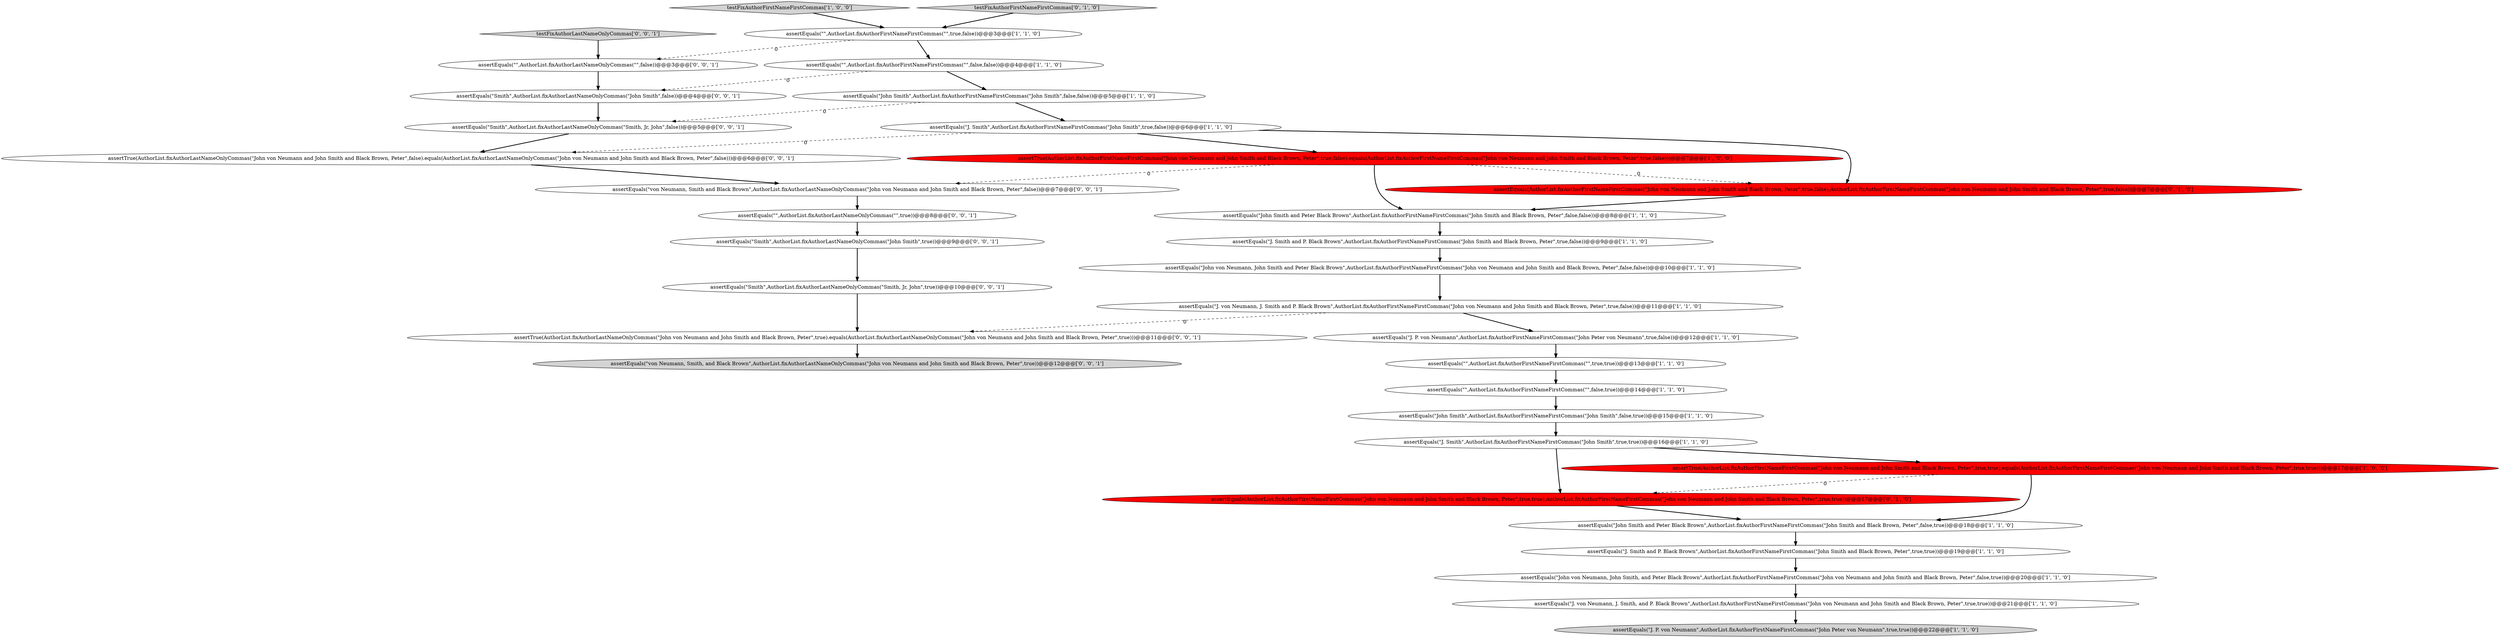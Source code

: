 digraph {
16 [style = filled, label = "assertEquals(\"J. von Neumann, J. Smith, and P. Black Brown\",AuthorList.fixAuthorFirstNameFirstCommas(\"John von Neumann and John Smith and Black Brown, Peter\",true,true))@@@21@@@['1', '1', '0']", fillcolor = white, shape = ellipse image = "AAA0AAABBB1BBB"];
21 [style = filled, label = "assertEquals(AuthorList.fixAuthorFirstNameFirstCommas(\"John von Neumann and John Smith and Black Brown, Peter\",true,true),AuthorList.fixAuthorFirstNameFirstCommas(\"John von Neumann and John Smith and Black Brown, Peter\",true,true))@@@17@@@['0', '1', '0']", fillcolor = red, shape = ellipse image = "AAA1AAABBB2BBB"];
34 [style = filled, label = "assertEquals(\"von Neumann, Smith and Black Brown\",AuthorList.fixAuthorLastNameOnlyCommas(\"John von Neumann and John Smith and Black Brown, Peter\",false))@@@7@@@['0', '0', '1']", fillcolor = white, shape = ellipse image = "AAA0AAABBB3BBB"];
32 [style = filled, label = "assertEquals(\"von Neumann, Smith, and Black Brown\",AuthorList.fixAuthorLastNameOnlyCommas(\"John von Neumann and John Smith and Black Brown, Peter\",true))@@@12@@@['0', '0', '1']", fillcolor = lightgray, shape = ellipse image = "AAA0AAABBB3BBB"];
8 [style = filled, label = "assertEquals(\"J. P. von Neumann\",AuthorList.fixAuthorFirstNameFirstCommas(\"John Peter von Neumann\",true,true))@@@22@@@['1', '1', '0']", fillcolor = lightgray, shape = ellipse image = "AAA0AAABBB1BBB"];
0 [style = filled, label = "assertEquals(\"\",AuthorList.fixAuthorFirstNameFirstCommas(\"\",false,false))@@@4@@@['1', '1', '0']", fillcolor = white, shape = ellipse image = "AAA0AAABBB1BBB"];
9 [style = filled, label = "testFixAuthorFirstNameFirstCommas['1', '0', '0']", fillcolor = lightgray, shape = diamond image = "AAA0AAABBB1BBB"];
30 [style = filled, label = "assertTrue(AuthorList.fixAuthorLastNameOnlyCommas(\"John von Neumann and John Smith and Black Brown, Peter\",true).equals(AuthorList.fixAuthorLastNameOnlyCommas(\"John von Neumann and John Smith and Black Brown, Peter\",true)))@@@11@@@['0', '0', '1']", fillcolor = white, shape = ellipse image = "AAA0AAABBB3BBB"];
14 [style = filled, label = "assertEquals(\"\",AuthorList.fixAuthorFirstNameFirstCommas(\"\",false,true))@@@14@@@['1', '1', '0']", fillcolor = white, shape = ellipse image = "AAA0AAABBB1BBB"];
4 [style = filled, label = "assertEquals(\"John von Neumann, John Smith and Peter Black Brown\",AuthorList.fixAuthorFirstNameFirstCommas(\"John von Neumann and John Smith and Black Brown, Peter\",false,false))@@@10@@@['1', '1', '0']", fillcolor = white, shape = ellipse image = "AAA0AAABBB1BBB"];
6 [style = filled, label = "assertEquals(\"John Smith and Peter Black Brown\",AuthorList.fixAuthorFirstNameFirstCommas(\"John Smith and Black Brown, Peter\",false,false))@@@8@@@['1', '1', '0']", fillcolor = white, shape = ellipse image = "AAA0AAABBB1BBB"];
25 [style = filled, label = "assertEquals(\"\",AuthorList.fixAuthorLastNameOnlyCommas(\"\",false))@@@3@@@['0', '0', '1']", fillcolor = white, shape = ellipse image = "AAA0AAABBB3BBB"];
29 [style = filled, label = "assertEquals(\"Smith\",AuthorList.fixAuthorLastNameOnlyCommas(\"John Smith\",true))@@@9@@@['0', '0', '1']", fillcolor = white, shape = ellipse image = "AAA0AAABBB3BBB"];
31 [style = filled, label = "testFixAuthorLastNameOnlyCommas['0', '0', '1']", fillcolor = lightgray, shape = diamond image = "AAA0AAABBB3BBB"];
15 [style = filled, label = "assertEquals(\"J. Smith and P. Black Brown\",AuthorList.fixAuthorFirstNameFirstCommas(\"John Smith and Black Brown, Peter\",true,true))@@@19@@@['1', '1', '0']", fillcolor = white, shape = ellipse image = "AAA0AAABBB1BBB"];
3 [style = filled, label = "assertEquals(\"J. Smith\",AuthorList.fixAuthorFirstNameFirstCommas(\"John Smith\",true,true))@@@16@@@['1', '1', '0']", fillcolor = white, shape = ellipse image = "AAA0AAABBB1BBB"];
7 [style = filled, label = "assertEquals(\"John Smith and Peter Black Brown\",AuthorList.fixAuthorFirstNameFirstCommas(\"John Smith and Black Brown, Peter\",false,true))@@@18@@@['1', '1', '0']", fillcolor = white, shape = ellipse image = "AAA0AAABBB1BBB"];
17 [style = filled, label = "assertEquals(\"J. P. von Neumann\",AuthorList.fixAuthorFirstNameFirstCommas(\"John Peter von Neumann\",true,false))@@@12@@@['1', '1', '0']", fillcolor = white, shape = ellipse image = "AAA0AAABBB1BBB"];
11 [style = filled, label = "assertTrue(AuthorList.fixAuthorFirstNameFirstCommas(\"John von Neumann and John Smith and Black Brown, Peter\",true,false).equals(AuthorList.fixAuthorFirstNameFirstCommas(\"John von Neumann and John Smith and Black Brown, Peter\",true,false)))@@@7@@@['1', '0', '0']", fillcolor = red, shape = ellipse image = "AAA1AAABBB1BBB"];
13 [style = filled, label = "assertEquals(\"\",AuthorList.fixAuthorFirstNameFirstCommas(\"\",true,true))@@@13@@@['1', '1', '0']", fillcolor = white, shape = ellipse image = "AAA0AAABBB1BBB"];
18 [style = filled, label = "assertEquals(\"John Smith\",AuthorList.fixAuthorFirstNameFirstCommas(\"John Smith\",false,true))@@@15@@@['1', '1', '0']", fillcolor = white, shape = ellipse image = "AAA0AAABBB1BBB"];
26 [style = filled, label = "assertEquals(\"Smith\",AuthorList.fixAuthorLastNameOnlyCommas(\"Smith, Jr, John\",true))@@@10@@@['0', '0', '1']", fillcolor = white, shape = ellipse image = "AAA0AAABBB3BBB"];
10 [style = filled, label = "assertEquals(\"\",AuthorList.fixAuthorFirstNameFirstCommas(\"\",true,false))@@@3@@@['1', '1', '0']", fillcolor = white, shape = ellipse image = "AAA0AAABBB1BBB"];
27 [style = filled, label = "assertEquals(\"Smith\",AuthorList.fixAuthorLastNameOnlyCommas(\"Smith, Jr, John\",false))@@@5@@@['0', '0', '1']", fillcolor = white, shape = ellipse image = "AAA0AAABBB3BBB"];
23 [style = filled, label = "assertEquals(AuthorList.fixAuthorFirstNameFirstCommas(\"John von Neumann and John Smith and Black Brown, Peter\",true,false),AuthorList.fixAuthorFirstNameFirstCommas(\"John von Neumann and John Smith and Black Brown, Peter\",true,false))@@@7@@@['0', '1', '0']", fillcolor = red, shape = ellipse image = "AAA1AAABBB2BBB"];
28 [style = filled, label = "assertTrue(AuthorList.fixAuthorLastNameOnlyCommas(\"John von Neumann and John Smith and Black Brown, Peter\",false).equals(AuthorList.fixAuthorLastNameOnlyCommas(\"John von Neumann and John Smith and Black Brown, Peter\",false)))@@@6@@@['0', '0', '1']", fillcolor = white, shape = ellipse image = "AAA0AAABBB3BBB"];
2 [style = filled, label = "assertEquals(\"J. Smith and P. Black Brown\",AuthorList.fixAuthorFirstNameFirstCommas(\"John Smith and Black Brown, Peter\",true,false))@@@9@@@['1', '1', '0']", fillcolor = white, shape = ellipse image = "AAA0AAABBB1BBB"];
33 [style = filled, label = "assertEquals(\"Smith\",AuthorList.fixAuthorLastNameOnlyCommas(\"John Smith\",false))@@@4@@@['0', '0', '1']", fillcolor = white, shape = ellipse image = "AAA0AAABBB3BBB"];
5 [style = filled, label = "assertEquals(\"John Smith\",AuthorList.fixAuthorFirstNameFirstCommas(\"John Smith\",false,false))@@@5@@@['1', '1', '0']", fillcolor = white, shape = ellipse image = "AAA0AAABBB1BBB"];
24 [style = filled, label = "assertEquals(\"\",AuthorList.fixAuthorLastNameOnlyCommas(\"\",true))@@@8@@@['0', '0', '1']", fillcolor = white, shape = ellipse image = "AAA0AAABBB3BBB"];
22 [style = filled, label = "testFixAuthorFirstNameFirstCommas['0', '1', '0']", fillcolor = lightgray, shape = diamond image = "AAA0AAABBB2BBB"];
12 [style = filled, label = "assertEquals(\"J. Smith\",AuthorList.fixAuthorFirstNameFirstCommas(\"John Smith\",true,false))@@@6@@@['1', '1', '0']", fillcolor = white, shape = ellipse image = "AAA0AAABBB1BBB"];
20 [style = filled, label = "assertEquals(\"J. von Neumann, J. Smith and P. Black Brown\",AuthorList.fixAuthorFirstNameFirstCommas(\"John von Neumann and John Smith and Black Brown, Peter\",true,false))@@@11@@@['1', '1', '0']", fillcolor = white, shape = ellipse image = "AAA0AAABBB1BBB"];
19 [style = filled, label = "assertEquals(\"John von Neumann, John Smith, and Peter Black Brown\",AuthorList.fixAuthorFirstNameFirstCommas(\"John von Neumann and John Smith and Black Brown, Peter\",false,true))@@@20@@@['1', '1', '0']", fillcolor = white, shape = ellipse image = "AAA0AAABBB1BBB"];
1 [style = filled, label = "assertTrue(AuthorList.fixAuthorFirstNameFirstCommas(\"John von Neumann and John Smith and Black Brown, Peter\",true,true).equals(AuthorList.fixAuthorFirstNameFirstCommas(\"John von Neumann and John Smith and Black Brown, Peter\",true,true)))@@@17@@@['1', '0', '0']", fillcolor = red, shape = ellipse image = "AAA1AAABBB1BBB"];
18->3 [style = bold, label=""];
20->17 [style = bold, label=""];
31->25 [style = bold, label=""];
3->1 [style = bold, label=""];
16->8 [style = bold, label=""];
25->33 [style = bold, label=""];
28->34 [style = bold, label=""];
11->34 [style = dashed, label="0"];
27->28 [style = bold, label=""];
11->6 [style = bold, label=""];
12->11 [style = bold, label=""];
30->32 [style = bold, label=""];
11->23 [style = dashed, label="0"];
1->21 [style = dashed, label="0"];
24->29 [style = bold, label=""];
9->10 [style = bold, label=""];
15->19 [style = bold, label=""];
2->4 [style = bold, label=""];
1->7 [style = bold, label=""];
33->27 [style = bold, label=""];
19->16 [style = bold, label=""];
29->26 [style = bold, label=""];
6->2 [style = bold, label=""];
26->30 [style = bold, label=""];
5->27 [style = dashed, label="0"];
34->24 [style = bold, label=""];
5->12 [style = bold, label=""];
12->28 [style = dashed, label="0"];
23->6 [style = bold, label=""];
0->33 [style = dashed, label="0"];
10->0 [style = bold, label=""];
20->30 [style = dashed, label="0"];
4->20 [style = bold, label=""];
22->10 [style = bold, label=""];
21->7 [style = bold, label=""];
7->15 [style = bold, label=""];
3->21 [style = bold, label=""];
14->18 [style = bold, label=""];
17->13 [style = bold, label=""];
12->23 [style = bold, label=""];
13->14 [style = bold, label=""];
10->25 [style = dashed, label="0"];
0->5 [style = bold, label=""];
}
